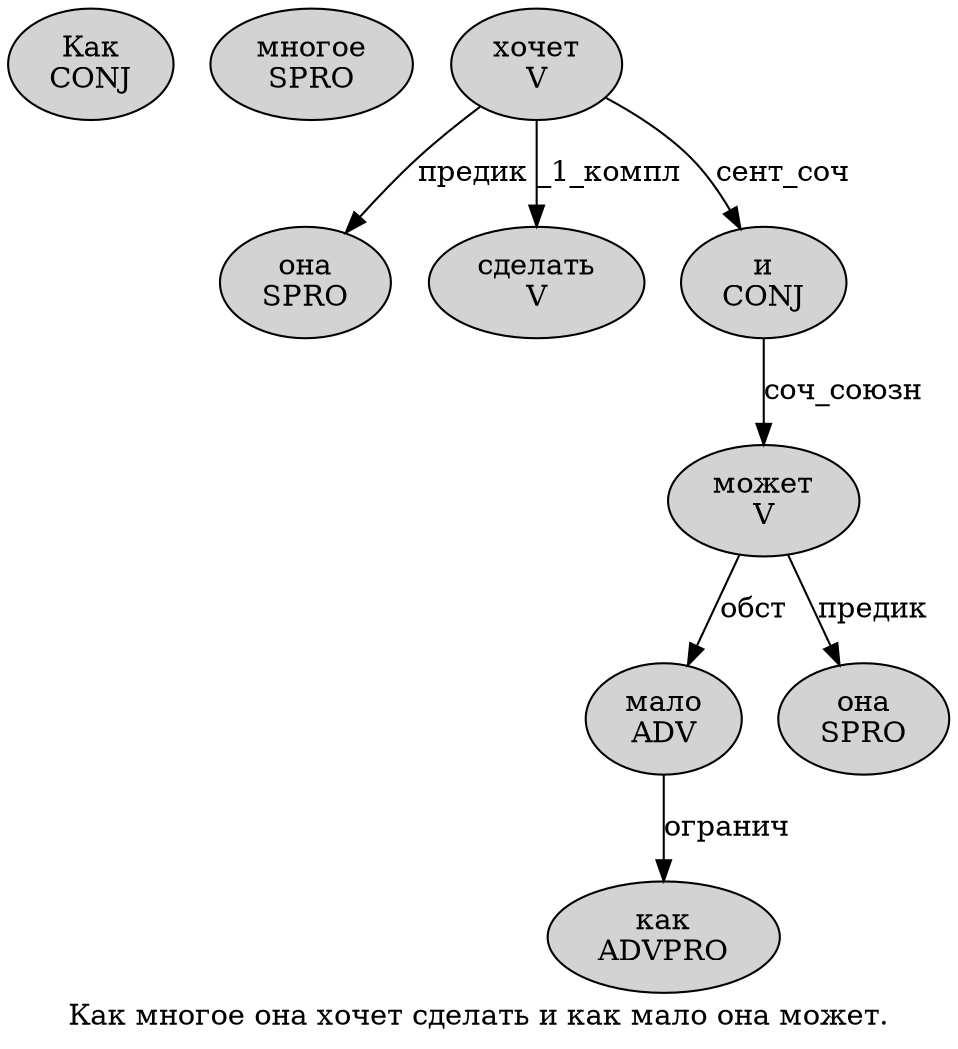 digraph SENTENCE_1889 {
	graph [label="Как многое она хочет сделать и как мало она может."]
	node [style=filled]
		0 [label="Как
CONJ" color="" fillcolor=lightgray penwidth=1 shape=ellipse]
		1 [label="многое
SPRO" color="" fillcolor=lightgray penwidth=1 shape=ellipse]
		2 [label="она
SPRO" color="" fillcolor=lightgray penwidth=1 shape=ellipse]
		3 [label="хочет
V" color="" fillcolor=lightgray penwidth=1 shape=ellipse]
		4 [label="сделать
V" color="" fillcolor=lightgray penwidth=1 shape=ellipse]
		5 [label="и
CONJ" color="" fillcolor=lightgray penwidth=1 shape=ellipse]
		6 [label="как
ADVPRO" color="" fillcolor=lightgray penwidth=1 shape=ellipse]
		7 [label="мало
ADV" color="" fillcolor=lightgray penwidth=1 shape=ellipse]
		8 [label="она
SPRO" color="" fillcolor=lightgray penwidth=1 shape=ellipse]
		9 [label="может
V" color="" fillcolor=lightgray penwidth=1 shape=ellipse]
			3 -> 2 [label="предик"]
			3 -> 4 [label="_1_компл"]
			3 -> 5 [label="сент_соч"]
			7 -> 6 [label="огранич"]
			5 -> 9 [label="соч_союзн"]
			9 -> 7 [label="обст"]
			9 -> 8 [label="предик"]
}